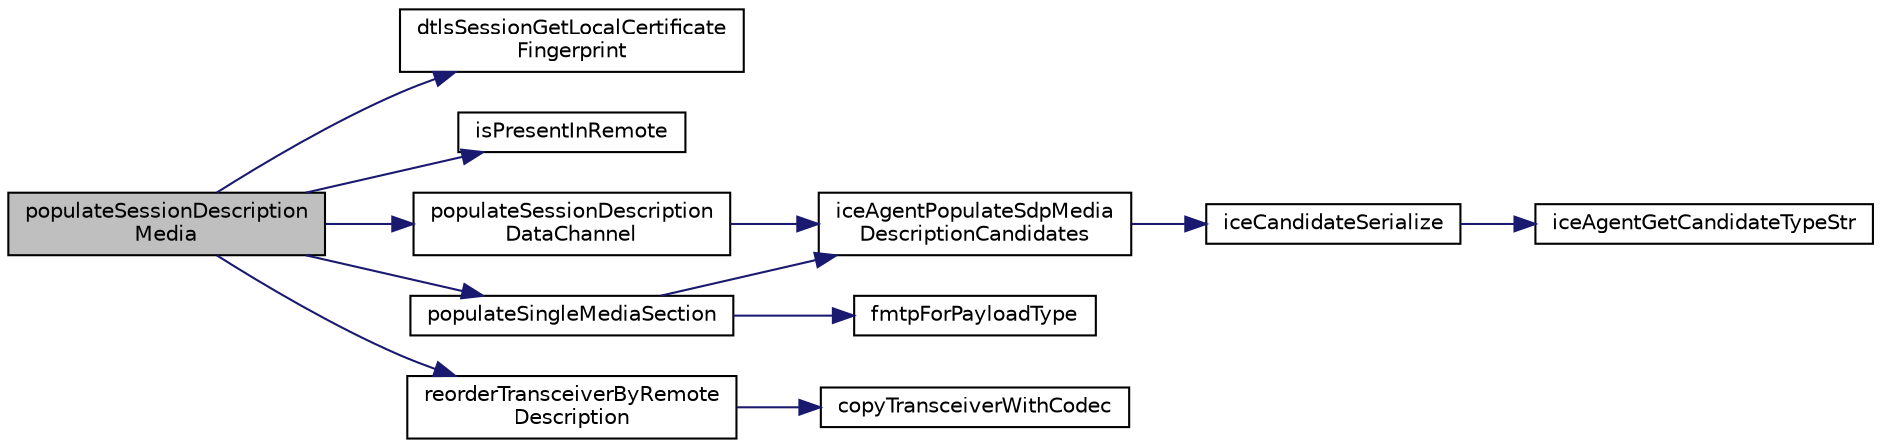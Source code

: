 digraph "populateSessionDescriptionMedia"
{
 // LATEX_PDF_SIZE
  edge [fontname="Helvetica",fontsize="10",labelfontname="Helvetica",labelfontsize="10"];
  node [fontname="Helvetica",fontsize="10",shape=record];
  rankdir="LR";
  Node1 [label="populateSessionDescription\lMedia",height=0.2,width=0.4,color="black", fillcolor="grey75", style="filled", fontcolor="black",tooltip=" "];
  Node1 -> Node2 [color="midnightblue",fontsize="10",style="solid",fontname="Helvetica"];
  Node2 [label="dtlsSessionGetLocalCertificate\lFingerprint",height=0.2,width=0.4,color="black", fillcolor="white", style="filled",URL="$Dtls_8h.html#a6496e3bbe9fbc063a59c1d19a1732e92",tooltip=" "];
  Node1 -> Node3 [color="midnightblue",fontsize="10",style="solid",fontname="Helvetica"];
  Node3 [label="isPresentInRemote",height=0.2,width=0.4,color="black", fillcolor="white", style="filled",URL="$SessionDescription_8c.html#a898075fcd147ac2e41ea84a3bdba0df6",tooltip=" "];
  Node1 -> Node4 [color="midnightblue",fontsize="10",style="solid",fontname="Helvetica"];
  Node4 [label="populateSessionDescription\lDataChannel",height=0.2,width=0.4,color="black", fillcolor="white", style="filled",URL="$SessionDescription_8c.html#a6d4a7bcbc9ce3f26093010f4b249d2f0",tooltip=" "];
  Node4 -> Node5 [color="midnightblue",fontsize="10",style="solid",fontname="Helvetica"];
  Node5 [label="iceAgentPopulateSdpMedia\lDescriptionCandidates",height=0.2,width=0.4,color="black", fillcolor="white", style="filled",URL="$IceAgent_8c.html#a6288421972b3666ba5a64fd91441dadb",tooltip=" "];
  Node5 -> Node6 [color="midnightblue",fontsize="10",style="solid",fontname="Helvetica"];
  Node6 [label="iceCandidateSerialize",height=0.2,width=0.4,color="black", fillcolor="white", style="filled",URL="$IceAgent_8c.html#a8c504c09cfea8efaf7869b8de9ec558c",tooltip=" "];
  Node6 -> Node7 [color="midnightblue",fontsize="10",style="solid",fontname="Helvetica"];
  Node7 [label="iceAgentGetCandidateTypeStr",height=0.2,width=0.4,color="black", fillcolor="white", style="filled",URL="$IceAgent_8c.html#a58c93902e850d579024bde109e85ab8b",tooltip=" "];
  Node1 -> Node8 [color="midnightblue",fontsize="10",style="solid",fontname="Helvetica"];
  Node8 [label="populateSingleMediaSection",height=0.2,width=0.4,color="black", fillcolor="white", style="filled",URL="$SessionDescription_8c.html#a9c998f5f03d61975f44eee8599cf6ab6",tooltip=" "];
  Node8 -> Node9 [color="midnightblue",fontsize="10",style="solid",fontname="Helvetica"];
  Node9 [label="fmtpForPayloadType",height=0.2,width=0.4,color="black", fillcolor="white", style="filled",URL="$SessionDescription_8c.html#ae0d3753b41afc5f9a6f4c2aa4af3b4d8",tooltip=" "];
  Node8 -> Node5 [color="midnightblue",fontsize="10",style="solid",fontname="Helvetica"];
  Node1 -> Node10 [color="midnightblue",fontsize="10",style="solid",fontname="Helvetica"];
  Node10 [label="reorderTransceiverByRemote\lDescription",height=0.2,width=0.4,color="black", fillcolor="white", style="filled",URL="$SessionDescription_8c.html#a937200a064981dd749ddba9fe6866313",tooltip=" "];
  Node10 -> Node11 [color="midnightblue",fontsize="10",style="solid",fontname="Helvetica"];
  Node11 [label="copyTransceiverWithCodec",height=0.2,width=0.4,color="black", fillcolor="white", style="filled",URL="$SessionDescription_8c.html#a397493f9492717b3d2f747bf0a80b630",tooltip=" "];
}
